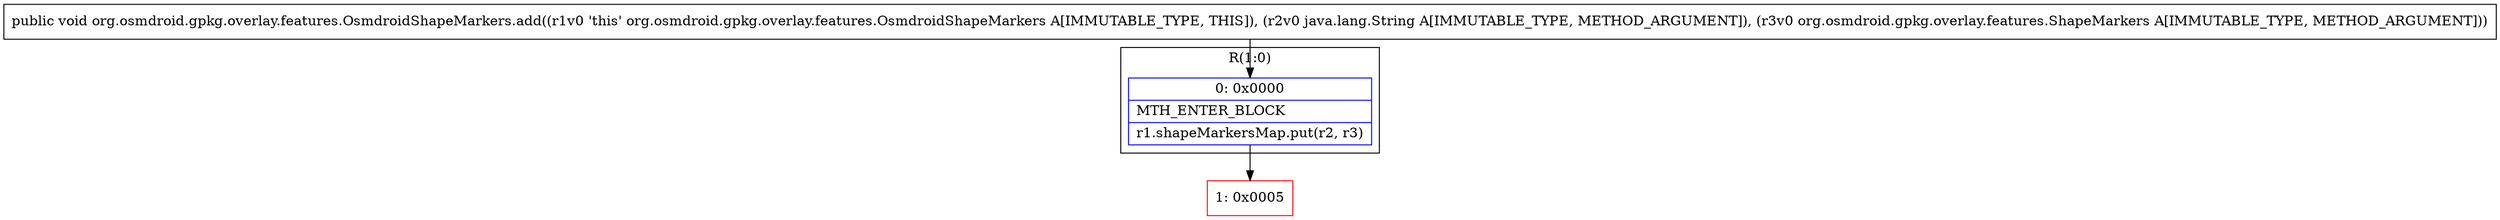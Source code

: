 digraph "CFG fororg.osmdroid.gpkg.overlay.features.OsmdroidShapeMarkers.add(Ljava\/lang\/String;Lorg\/osmdroid\/gpkg\/overlay\/features\/ShapeMarkers;)V" {
subgraph cluster_Region_2040729426 {
label = "R(1:0)";
node [shape=record,color=blue];
Node_0 [shape=record,label="{0\:\ 0x0000|MTH_ENTER_BLOCK\l|r1.shapeMarkersMap.put(r2, r3)\l}"];
}
Node_1 [shape=record,color=red,label="{1\:\ 0x0005}"];
MethodNode[shape=record,label="{public void org.osmdroid.gpkg.overlay.features.OsmdroidShapeMarkers.add((r1v0 'this' org.osmdroid.gpkg.overlay.features.OsmdroidShapeMarkers A[IMMUTABLE_TYPE, THIS]), (r2v0 java.lang.String A[IMMUTABLE_TYPE, METHOD_ARGUMENT]), (r3v0 org.osmdroid.gpkg.overlay.features.ShapeMarkers A[IMMUTABLE_TYPE, METHOD_ARGUMENT])) }"];
MethodNode -> Node_0;
Node_0 -> Node_1;
}

